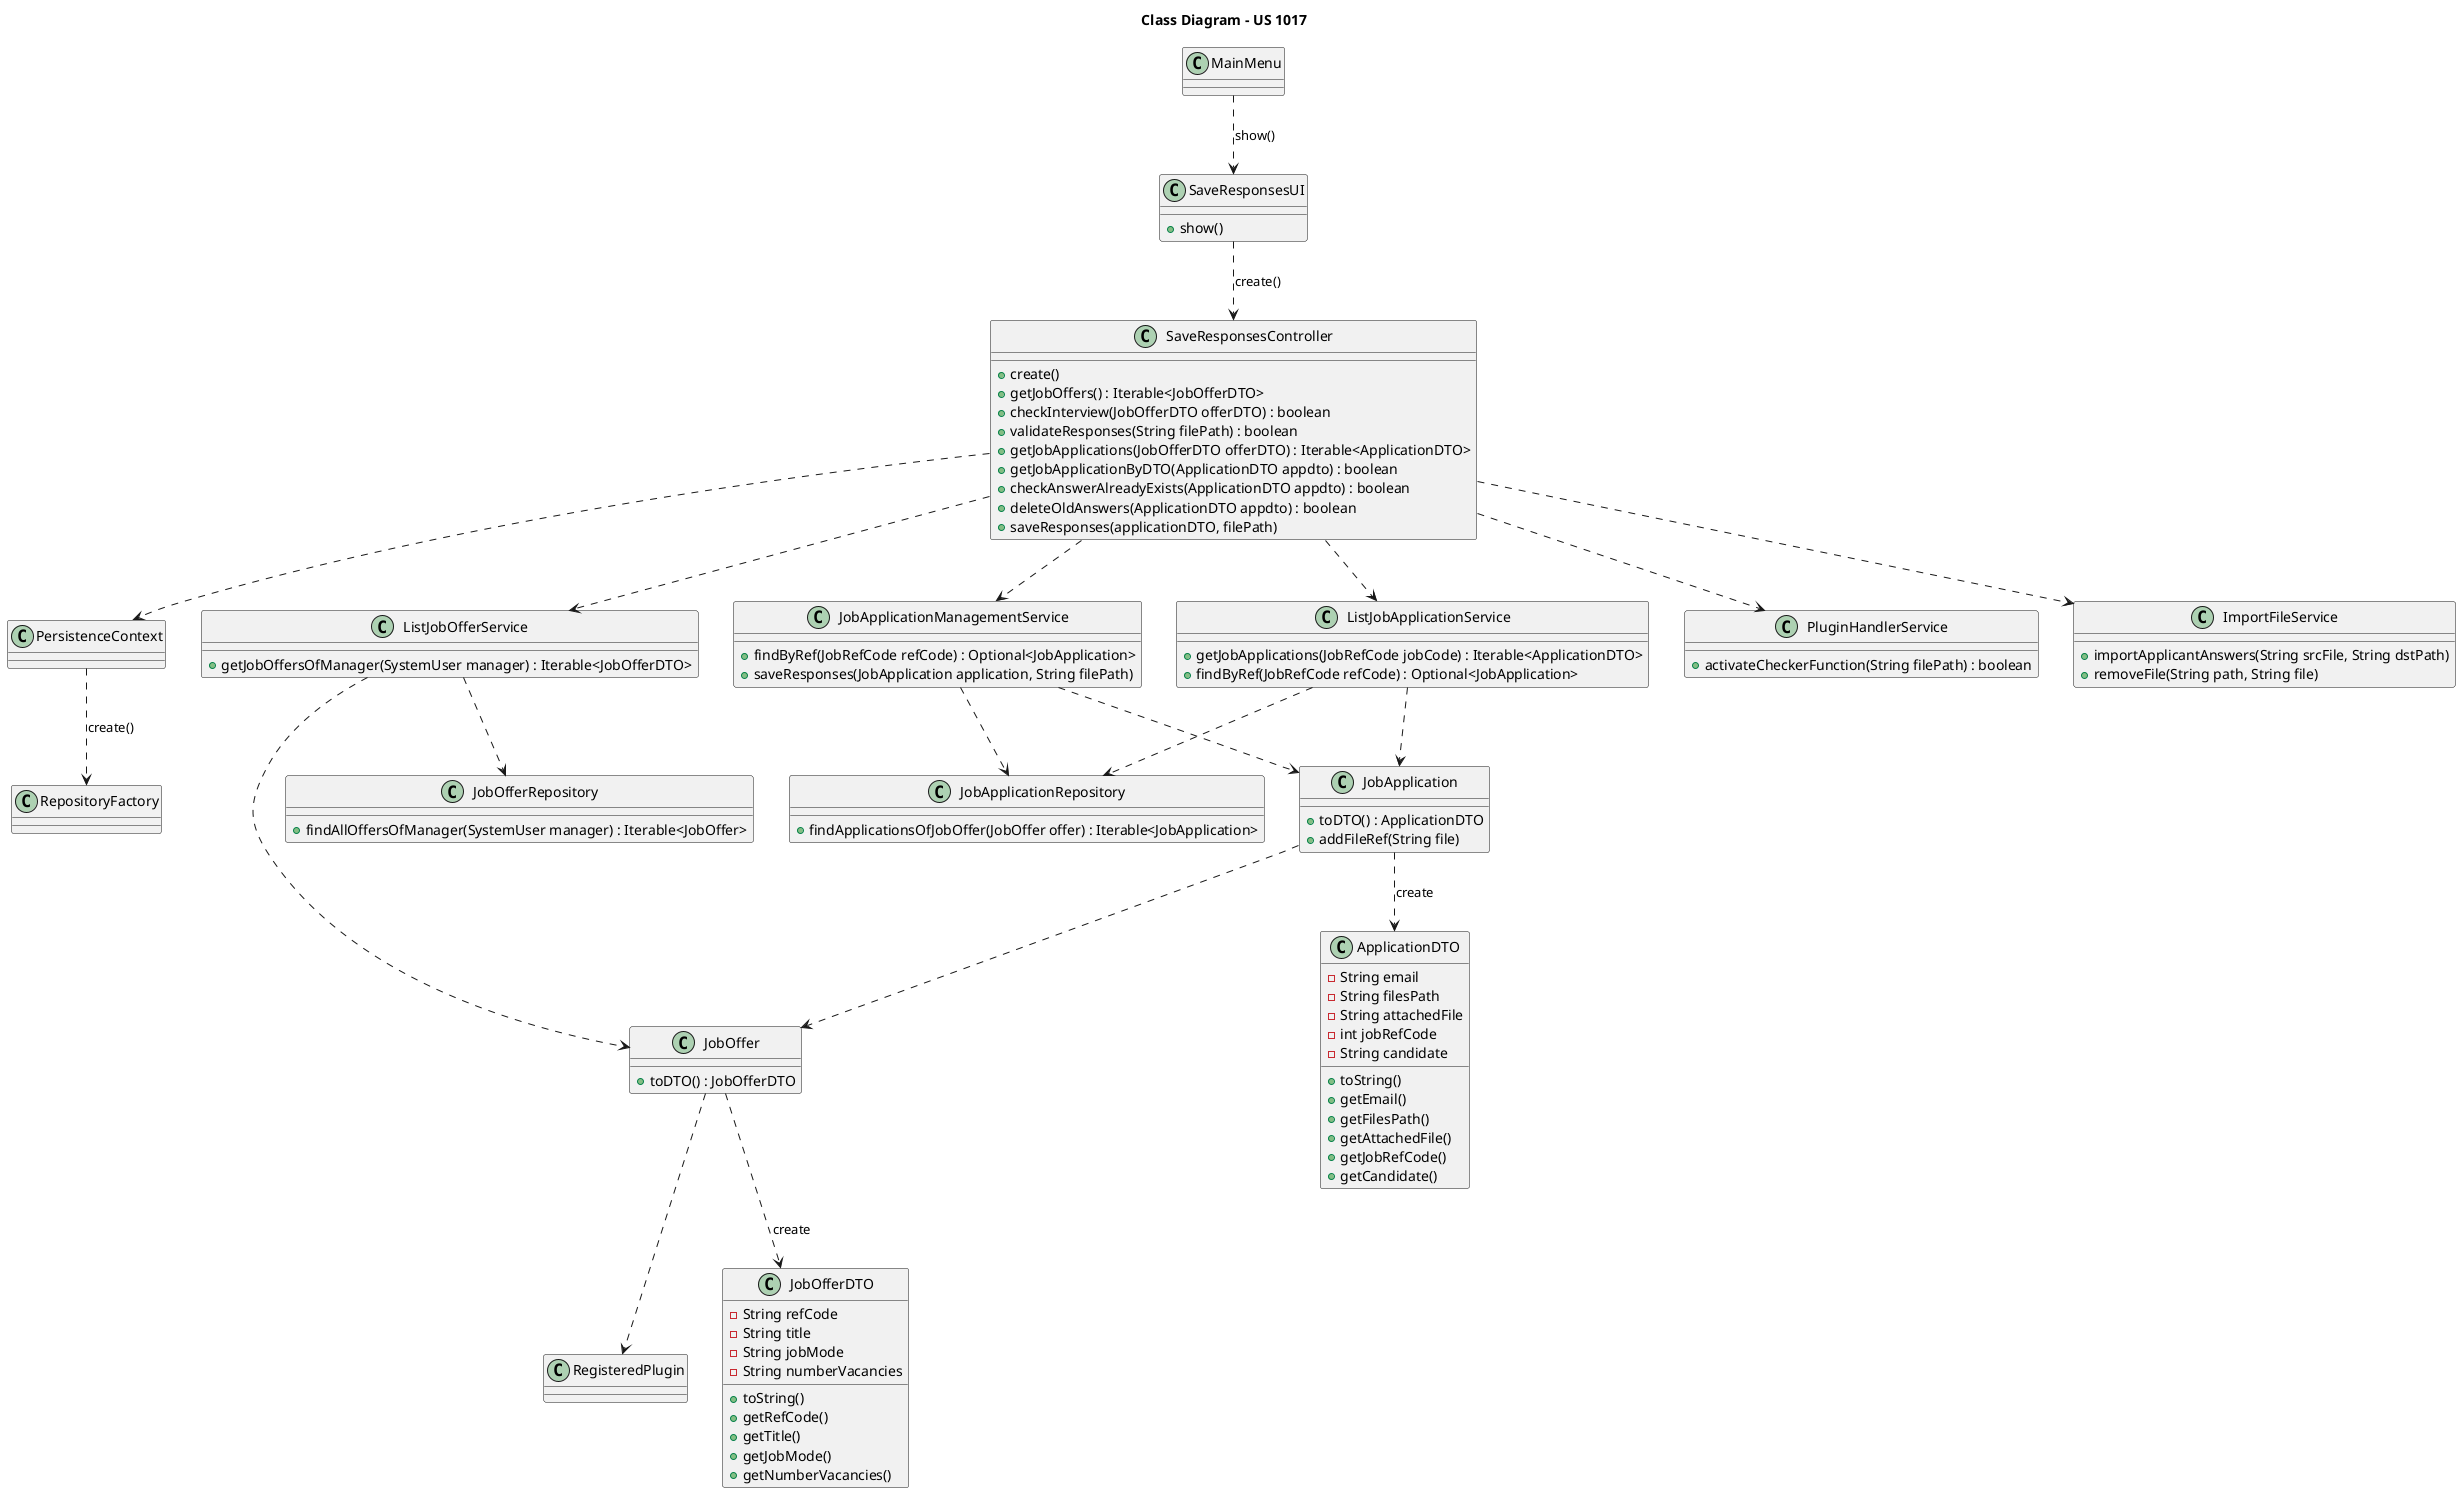 @startuml US1017_CD
'https://plantuml.com/class-diagram

title Class Diagram - US 1017

class MainMenu {
}

class SaveResponsesUI {
	+ show()
}

class SaveResponsesController {
	+ create()
	+ getJobOffers() : Iterable<JobOfferDTO>
	+ checkInterview(JobOfferDTO offerDTO) : boolean
	+ validateResponses(String filePath) : boolean
	+ getJobApplications(JobOfferDTO offerDTO) : Iterable<ApplicationDTO>
	+ getJobApplicationByDTO(ApplicationDTO appdto) : boolean 
	+ checkAnswerAlreadyExists(ApplicationDTO appdto) : boolean 
	+ deleteOldAnswers(ApplicationDTO appdto) : boolean 
	+ saveResponses(applicationDTO, filePath)
}

class PersistenceContext {}

class RepositoryFactory {}

class ListJobOfferService {
	+ getJobOffersOfManager(SystemUser manager) : Iterable<JobOfferDTO> 
}

class JobOfferRepository {
	+ findAllOffersOfManager(SystemUser manager) : Iterable<JobOffer> 
}

class JobOffer {
	+ toDTO() : JobOfferDTO
}

class ListJobApplicationService {
	+ getJobApplications(JobRefCode jobCode) : Iterable<ApplicationDTO> 
	+ findByRef(JobRefCode refCode) : Optional<JobApplication>
}

class JobApplicationManagementService {
	+ findByRef(JobRefCode refCode) : Optional<JobApplication>
	+ saveResponses(JobApplication application, String filePath)
}

class JobApplicationRepository {
	+ findApplicationsOfJobOffer(JobOffer offer) : Iterable<JobApplication> 
}

class JobApplication {
	+ toDTO() : ApplicationDTO
	+ addFileRef(String file)
}

class PluginHandlerService {
	+ activateCheckerFunction(String filePath) : boolean
}

class ImportFileService {
	+ importApplicantAnswers(String srcFile, String dstPath)
	+ removeFile(String path, String file)
}

class RegisteredPlugin {}

class ApplicationDTO {
	- String email
	- String filesPath
	- String attachedFile
	- int jobRefCode
	- String candidate
	+ toString()
	+ getEmail()
	+ getFilesPath()
	+ getAttachedFile()
	+ getJobRefCode()
	+ getCandidate()
}

class JobOfferDTO {
	- String refCode
	- String title
	- String jobMode
	- String numberVacancies
	+ toString()
    + getRefCode()
    + getTitle()
    + getJobMode()
    + getNumberVacancies()
}

MainMenu .-> SaveResponsesUI : show()
SaveResponsesUI .-> SaveResponsesController : create()
SaveResponsesController .-> PersistenceContext
SaveResponsesController .-> ListJobOfferService
SaveResponsesController .-> PluginHandlerService
SaveResponsesController .-> ListJobApplicationService
SaveResponsesController .-> JobApplicationManagementService
SaveResponsesController .-> ImportFileService
PersistenceContext .-> RepositoryFactory : create()
ListJobOfferService .-> JobOfferRepository
ListJobOfferService .-> JobOffer
JobOffer .-> JobOfferDTO : create
JobOffer .-> RegisteredPlugin
ListJobApplicationService .-> JobApplicationRepository
ListJobApplicationService .-> JobApplication
JobApplication .-> ApplicationDTO : create
JobApplication .-> JobOffer
JobApplicationManagementService .-> JobApplicationRepository
JobApplicationManagementService .-> JobApplication

@enduml